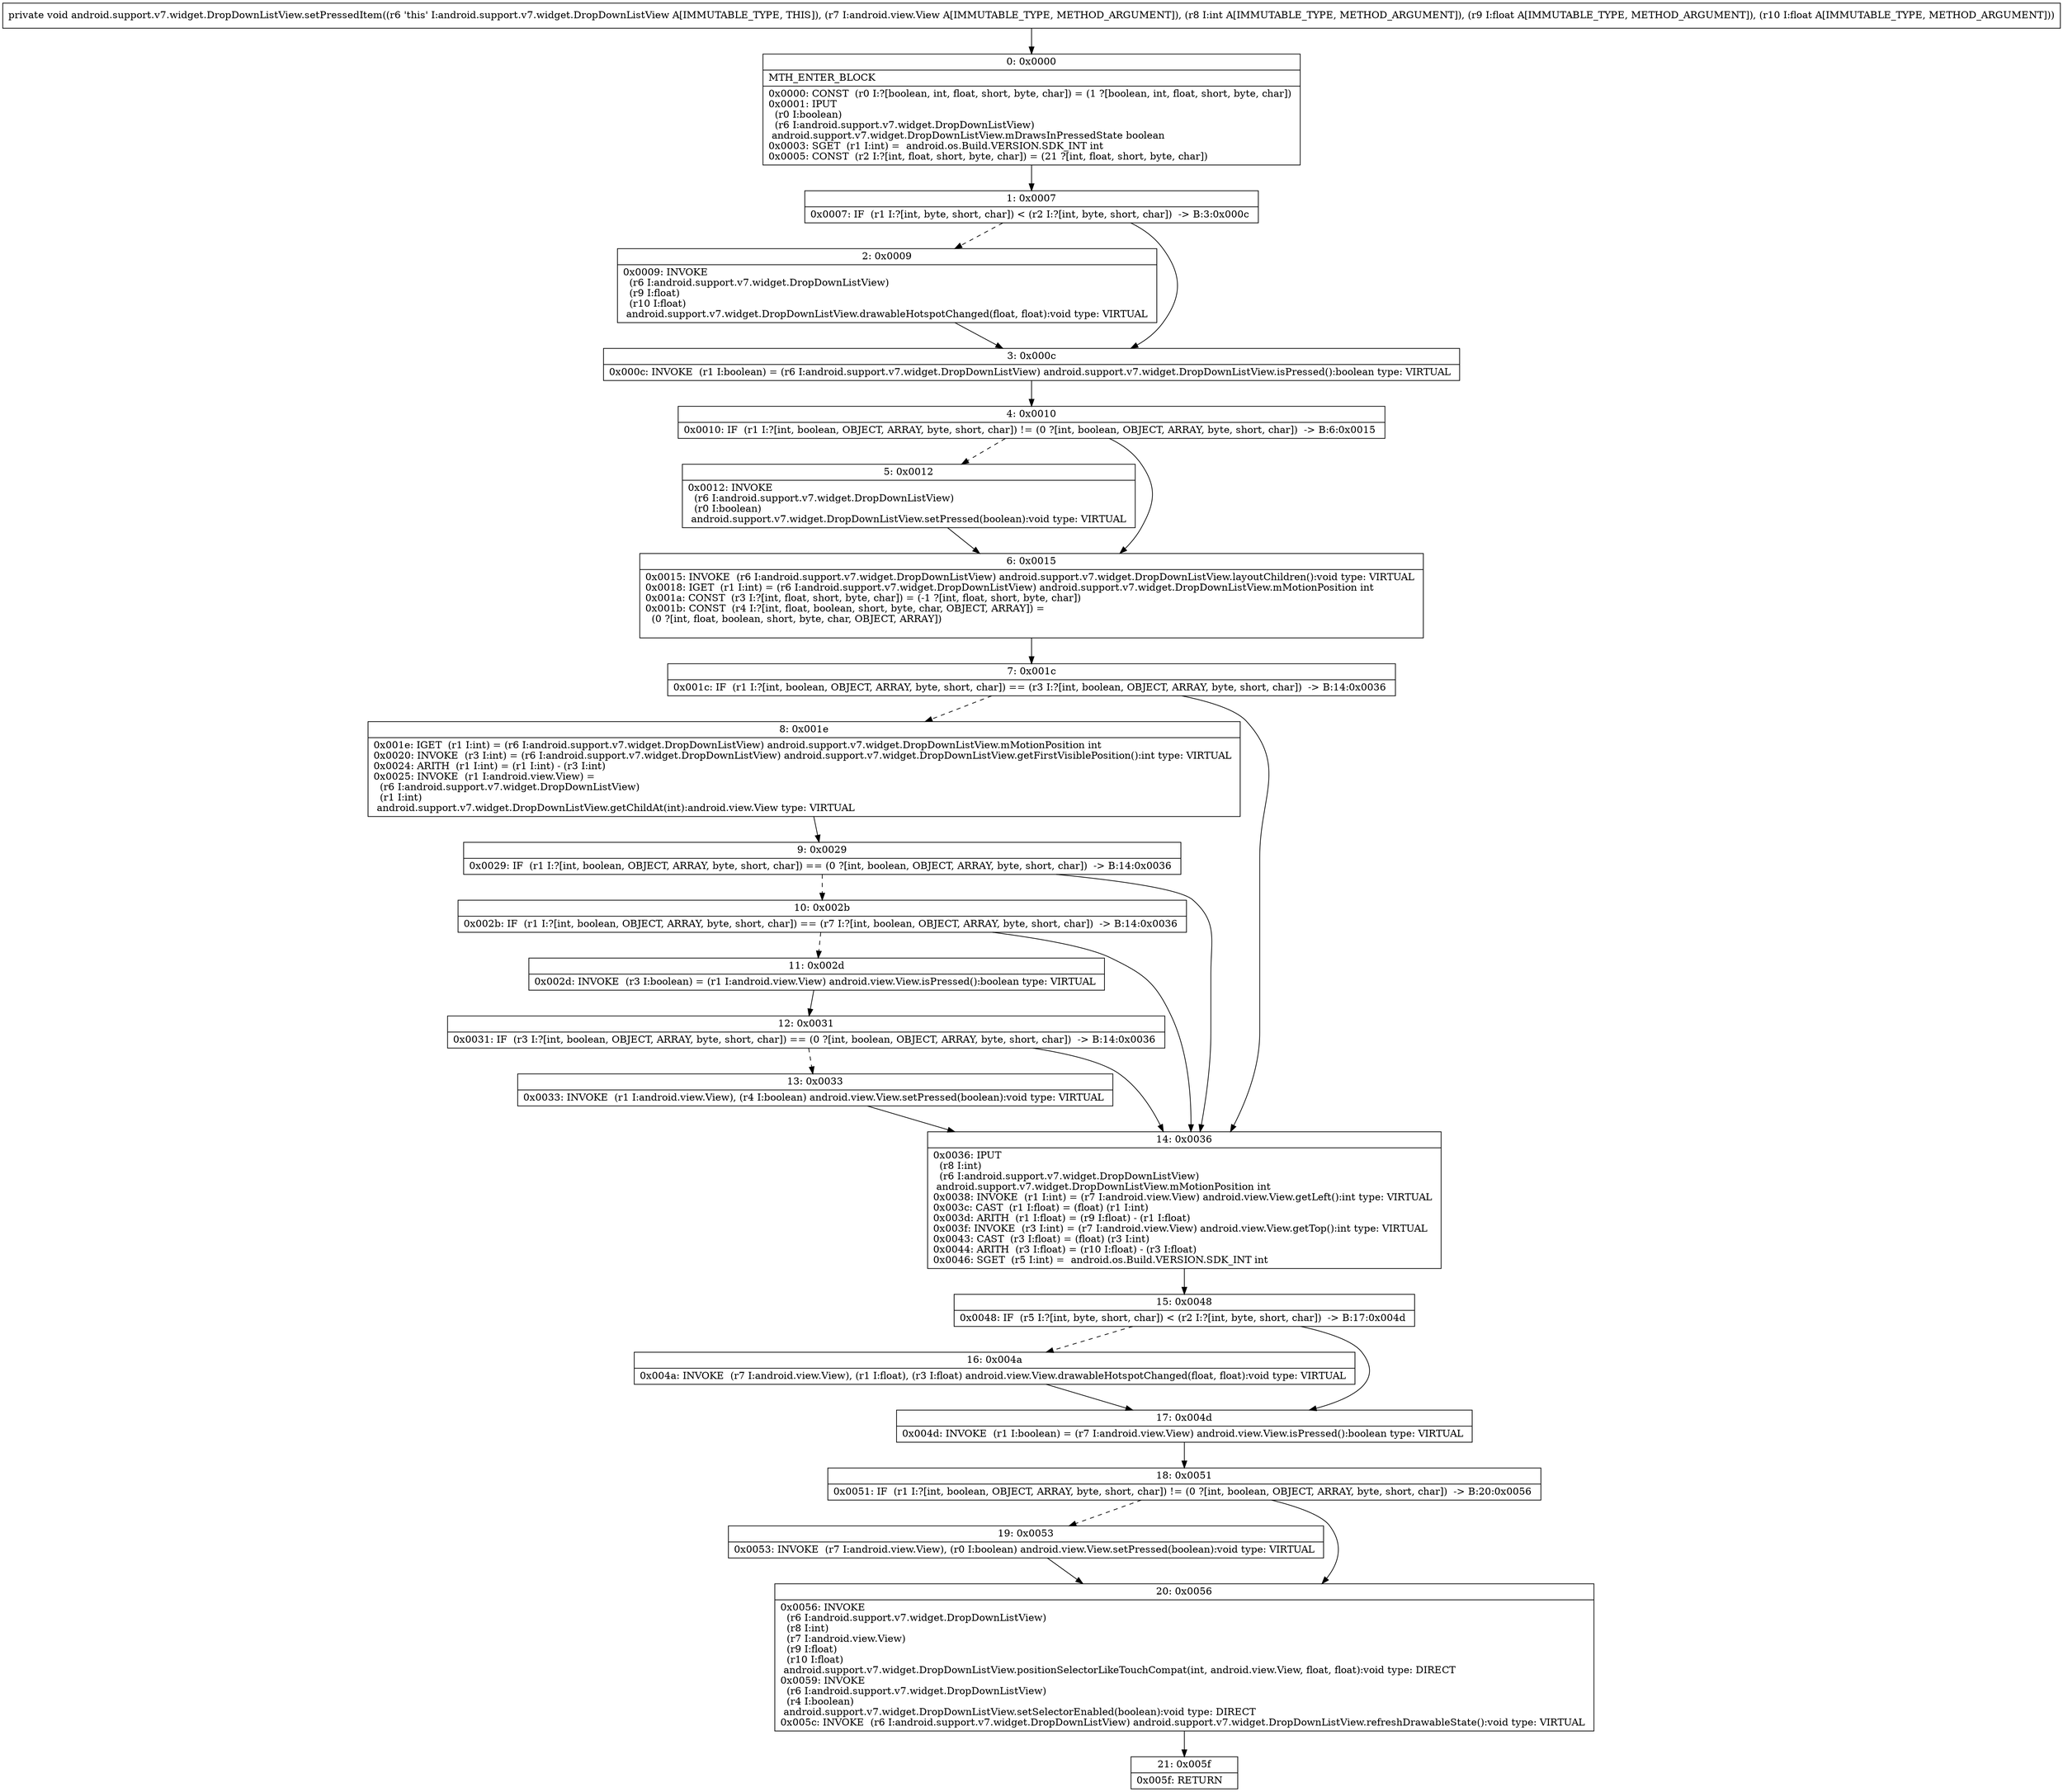 digraph "CFG forandroid.support.v7.widget.DropDownListView.setPressedItem(Landroid\/view\/View;IFF)V" {
Node_0 [shape=record,label="{0\:\ 0x0000|MTH_ENTER_BLOCK\l|0x0000: CONST  (r0 I:?[boolean, int, float, short, byte, char]) = (1 ?[boolean, int, float, short, byte, char]) \l0x0001: IPUT  \l  (r0 I:boolean)\l  (r6 I:android.support.v7.widget.DropDownListView)\l android.support.v7.widget.DropDownListView.mDrawsInPressedState boolean \l0x0003: SGET  (r1 I:int) =  android.os.Build.VERSION.SDK_INT int \l0x0005: CONST  (r2 I:?[int, float, short, byte, char]) = (21 ?[int, float, short, byte, char]) \l}"];
Node_1 [shape=record,label="{1\:\ 0x0007|0x0007: IF  (r1 I:?[int, byte, short, char]) \< (r2 I:?[int, byte, short, char])  \-\> B:3:0x000c \l}"];
Node_2 [shape=record,label="{2\:\ 0x0009|0x0009: INVOKE  \l  (r6 I:android.support.v7.widget.DropDownListView)\l  (r9 I:float)\l  (r10 I:float)\l android.support.v7.widget.DropDownListView.drawableHotspotChanged(float, float):void type: VIRTUAL \l}"];
Node_3 [shape=record,label="{3\:\ 0x000c|0x000c: INVOKE  (r1 I:boolean) = (r6 I:android.support.v7.widget.DropDownListView) android.support.v7.widget.DropDownListView.isPressed():boolean type: VIRTUAL \l}"];
Node_4 [shape=record,label="{4\:\ 0x0010|0x0010: IF  (r1 I:?[int, boolean, OBJECT, ARRAY, byte, short, char]) != (0 ?[int, boolean, OBJECT, ARRAY, byte, short, char])  \-\> B:6:0x0015 \l}"];
Node_5 [shape=record,label="{5\:\ 0x0012|0x0012: INVOKE  \l  (r6 I:android.support.v7.widget.DropDownListView)\l  (r0 I:boolean)\l android.support.v7.widget.DropDownListView.setPressed(boolean):void type: VIRTUAL \l}"];
Node_6 [shape=record,label="{6\:\ 0x0015|0x0015: INVOKE  (r6 I:android.support.v7.widget.DropDownListView) android.support.v7.widget.DropDownListView.layoutChildren():void type: VIRTUAL \l0x0018: IGET  (r1 I:int) = (r6 I:android.support.v7.widget.DropDownListView) android.support.v7.widget.DropDownListView.mMotionPosition int \l0x001a: CONST  (r3 I:?[int, float, short, byte, char]) = (\-1 ?[int, float, short, byte, char]) \l0x001b: CONST  (r4 I:?[int, float, boolean, short, byte, char, OBJECT, ARRAY]) = \l  (0 ?[int, float, boolean, short, byte, char, OBJECT, ARRAY])\l \l}"];
Node_7 [shape=record,label="{7\:\ 0x001c|0x001c: IF  (r1 I:?[int, boolean, OBJECT, ARRAY, byte, short, char]) == (r3 I:?[int, boolean, OBJECT, ARRAY, byte, short, char])  \-\> B:14:0x0036 \l}"];
Node_8 [shape=record,label="{8\:\ 0x001e|0x001e: IGET  (r1 I:int) = (r6 I:android.support.v7.widget.DropDownListView) android.support.v7.widget.DropDownListView.mMotionPosition int \l0x0020: INVOKE  (r3 I:int) = (r6 I:android.support.v7.widget.DropDownListView) android.support.v7.widget.DropDownListView.getFirstVisiblePosition():int type: VIRTUAL \l0x0024: ARITH  (r1 I:int) = (r1 I:int) \- (r3 I:int) \l0x0025: INVOKE  (r1 I:android.view.View) = \l  (r6 I:android.support.v7.widget.DropDownListView)\l  (r1 I:int)\l android.support.v7.widget.DropDownListView.getChildAt(int):android.view.View type: VIRTUAL \l}"];
Node_9 [shape=record,label="{9\:\ 0x0029|0x0029: IF  (r1 I:?[int, boolean, OBJECT, ARRAY, byte, short, char]) == (0 ?[int, boolean, OBJECT, ARRAY, byte, short, char])  \-\> B:14:0x0036 \l}"];
Node_10 [shape=record,label="{10\:\ 0x002b|0x002b: IF  (r1 I:?[int, boolean, OBJECT, ARRAY, byte, short, char]) == (r7 I:?[int, boolean, OBJECT, ARRAY, byte, short, char])  \-\> B:14:0x0036 \l}"];
Node_11 [shape=record,label="{11\:\ 0x002d|0x002d: INVOKE  (r3 I:boolean) = (r1 I:android.view.View) android.view.View.isPressed():boolean type: VIRTUAL \l}"];
Node_12 [shape=record,label="{12\:\ 0x0031|0x0031: IF  (r3 I:?[int, boolean, OBJECT, ARRAY, byte, short, char]) == (0 ?[int, boolean, OBJECT, ARRAY, byte, short, char])  \-\> B:14:0x0036 \l}"];
Node_13 [shape=record,label="{13\:\ 0x0033|0x0033: INVOKE  (r1 I:android.view.View), (r4 I:boolean) android.view.View.setPressed(boolean):void type: VIRTUAL \l}"];
Node_14 [shape=record,label="{14\:\ 0x0036|0x0036: IPUT  \l  (r8 I:int)\l  (r6 I:android.support.v7.widget.DropDownListView)\l android.support.v7.widget.DropDownListView.mMotionPosition int \l0x0038: INVOKE  (r1 I:int) = (r7 I:android.view.View) android.view.View.getLeft():int type: VIRTUAL \l0x003c: CAST  (r1 I:float) = (float) (r1 I:int) \l0x003d: ARITH  (r1 I:float) = (r9 I:float) \- (r1 I:float) \l0x003f: INVOKE  (r3 I:int) = (r7 I:android.view.View) android.view.View.getTop():int type: VIRTUAL \l0x0043: CAST  (r3 I:float) = (float) (r3 I:int) \l0x0044: ARITH  (r3 I:float) = (r10 I:float) \- (r3 I:float) \l0x0046: SGET  (r5 I:int) =  android.os.Build.VERSION.SDK_INT int \l}"];
Node_15 [shape=record,label="{15\:\ 0x0048|0x0048: IF  (r5 I:?[int, byte, short, char]) \< (r2 I:?[int, byte, short, char])  \-\> B:17:0x004d \l}"];
Node_16 [shape=record,label="{16\:\ 0x004a|0x004a: INVOKE  (r7 I:android.view.View), (r1 I:float), (r3 I:float) android.view.View.drawableHotspotChanged(float, float):void type: VIRTUAL \l}"];
Node_17 [shape=record,label="{17\:\ 0x004d|0x004d: INVOKE  (r1 I:boolean) = (r7 I:android.view.View) android.view.View.isPressed():boolean type: VIRTUAL \l}"];
Node_18 [shape=record,label="{18\:\ 0x0051|0x0051: IF  (r1 I:?[int, boolean, OBJECT, ARRAY, byte, short, char]) != (0 ?[int, boolean, OBJECT, ARRAY, byte, short, char])  \-\> B:20:0x0056 \l}"];
Node_19 [shape=record,label="{19\:\ 0x0053|0x0053: INVOKE  (r7 I:android.view.View), (r0 I:boolean) android.view.View.setPressed(boolean):void type: VIRTUAL \l}"];
Node_20 [shape=record,label="{20\:\ 0x0056|0x0056: INVOKE  \l  (r6 I:android.support.v7.widget.DropDownListView)\l  (r8 I:int)\l  (r7 I:android.view.View)\l  (r9 I:float)\l  (r10 I:float)\l android.support.v7.widget.DropDownListView.positionSelectorLikeTouchCompat(int, android.view.View, float, float):void type: DIRECT \l0x0059: INVOKE  \l  (r6 I:android.support.v7.widget.DropDownListView)\l  (r4 I:boolean)\l android.support.v7.widget.DropDownListView.setSelectorEnabled(boolean):void type: DIRECT \l0x005c: INVOKE  (r6 I:android.support.v7.widget.DropDownListView) android.support.v7.widget.DropDownListView.refreshDrawableState():void type: VIRTUAL \l}"];
Node_21 [shape=record,label="{21\:\ 0x005f|0x005f: RETURN   \l}"];
MethodNode[shape=record,label="{private void android.support.v7.widget.DropDownListView.setPressedItem((r6 'this' I:android.support.v7.widget.DropDownListView A[IMMUTABLE_TYPE, THIS]), (r7 I:android.view.View A[IMMUTABLE_TYPE, METHOD_ARGUMENT]), (r8 I:int A[IMMUTABLE_TYPE, METHOD_ARGUMENT]), (r9 I:float A[IMMUTABLE_TYPE, METHOD_ARGUMENT]), (r10 I:float A[IMMUTABLE_TYPE, METHOD_ARGUMENT])) }"];
MethodNode -> Node_0;
Node_0 -> Node_1;
Node_1 -> Node_2[style=dashed];
Node_1 -> Node_3;
Node_2 -> Node_3;
Node_3 -> Node_4;
Node_4 -> Node_5[style=dashed];
Node_4 -> Node_6;
Node_5 -> Node_6;
Node_6 -> Node_7;
Node_7 -> Node_8[style=dashed];
Node_7 -> Node_14;
Node_8 -> Node_9;
Node_9 -> Node_10[style=dashed];
Node_9 -> Node_14;
Node_10 -> Node_11[style=dashed];
Node_10 -> Node_14;
Node_11 -> Node_12;
Node_12 -> Node_13[style=dashed];
Node_12 -> Node_14;
Node_13 -> Node_14;
Node_14 -> Node_15;
Node_15 -> Node_16[style=dashed];
Node_15 -> Node_17;
Node_16 -> Node_17;
Node_17 -> Node_18;
Node_18 -> Node_19[style=dashed];
Node_18 -> Node_20;
Node_19 -> Node_20;
Node_20 -> Node_21;
}

